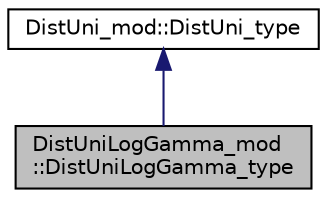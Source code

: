 digraph "DistUniLogGamma_mod::DistUniLogGamma_type"
{
 // LATEX_PDF_SIZE
  edge [fontname="Helvetica",fontsize="10",labelfontname="Helvetica",labelfontsize="10"];
  node [fontname="Helvetica",fontsize="10",shape=record];
  Node1 [label="DistUniLogGamma_mod\l::DistUniLogGamma_type",height=0.2,width=0.4,color="black", fillcolor="grey75", style="filled", fontcolor="black",tooltip=" "];
  Node2 -> Node1 [dir="back",color="midnightblue",fontsize="10",style="solid",fontname="Helvetica"];
  Node2 [label="DistUni_mod::DistUni_type",height=0.2,width=0.4,color="black", fillcolor="white", style="filled",URL="$structDistUni__mod_1_1DistUni__type.html",tooltip=" "];
}
